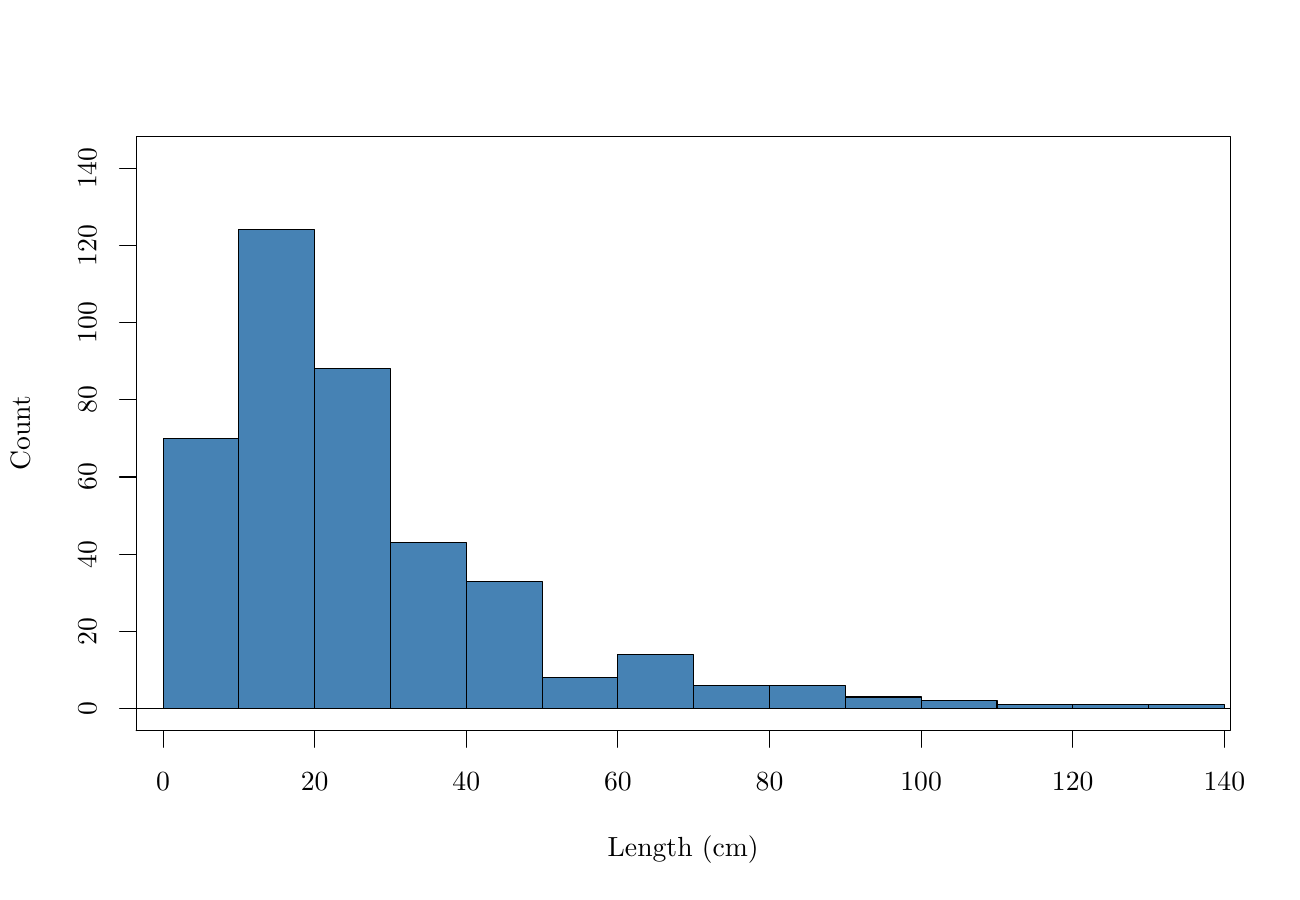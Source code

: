 % Created by tikzDevice version 0.10.1 on 2017-05-03 23:50:03
% !TEX encoding = UTF-8 Unicode
\documentclass[10pt]{article}

\nonstopmode

\usepackage{tikz}

\usepackage[active,tightpage,psfixbb]{preview}

\PreviewEnvironment{pgfpicture}

\setlength\PreviewBorder{0pt}
\begin{document}

\begin{tikzpicture}[x=1pt,y=1pt]
\definecolor{fillColor}{RGB}{255,255,255}
\path[use as bounding box,fill=fillColor,fill opacity=0.00] (0,0) rectangle (469.75,325.21);
\begin{scope}
\path[clip] (  0.00,  0.00) rectangle (469.75,325.21);
\definecolor{drawColor}{RGB}{0,0,0}

\node[text=drawColor,anchor=base,inner sep=0pt, outer sep=0pt, scale=  1.00] at (246.88, 15.60) {Length (cm)};

\node[text=drawColor,rotate= 90.00,anchor=base,inner sep=0pt, outer sep=0pt, scale=  1.00] at ( 10.80,168.61) {Count};
\end{scope}
\begin{scope}
\path[clip] (  0.00,  0.00) rectangle (469.75,325.21);
\definecolor{drawColor}{RGB}{0,0,0}

\path[draw=drawColor,line width= 0.4pt,line join=round,line cap=round] ( 58.92, 61.20) -- (442.42, 61.20);

\path[draw=drawColor,line width= 0.4pt,line join=round,line cap=round] ( 58.92, 61.20) -- ( 58.92, 55.20);

\path[draw=drawColor,line width= 0.4pt,line join=round,line cap=round] (113.71, 61.20) -- (113.71, 55.20);

\path[draw=drawColor,line width= 0.4pt,line join=round,line cap=round] (168.50, 61.20) -- (168.50, 55.20);

\path[draw=drawColor,line width= 0.4pt,line join=round,line cap=round] (223.28, 61.20) -- (223.28, 55.20);

\path[draw=drawColor,line width= 0.4pt,line join=round,line cap=round] (278.07, 61.20) -- (278.07, 55.20);

\path[draw=drawColor,line width= 0.4pt,line join=round,line cap=round] (332.85, 61.20) -- (332.85, 55.20);

\path[draw=drawColor,line width= 0.4pt,line join=round,line cap=round] (387.64, 61.20) -- (387.64, 55.20);

\path[draw=drawColor,line width= 0.4pt,line join=round,line cap=round] (442.42, 61.20) -- (442.42, 55.20);

\node[text=drawColor,anchor=base,inner sep=0pt, outer sep=0pt, scale=  1.00] at ( 58.92, 39.60) {0};

\node[text=drawColor,anchor=base,inner sep=0pt, outer sep=0pt, scale=  1.00] at (113.71, 39.60) {20};

\node[text=drawColor,anchor=base,inner sep=0pt, outer sep=0pt, scale=  1.00] at (168.50, 39.60) {40};

\node[text=drawColor,anchor=base,inner sep=0pt, outer sep=0pt, scale=  1.00] at (223.28, 39.60) {60};

\node[text=drawColor,anchor=base,inner sep=0pt, outer sep=0pt, scale=  1.00] at (278.07, 39.60) {80};

\node[text=drawColor,anchor=base,inner sep=0pt, outer sep=0pt, scale=  1.00] at (332.85, 39.60) {100};

\node[text=drawColor,anchor=base,inner sep=0pt, outer sep=0pt, scale=  1.00] at (387.64, 39.60) {120};

\node[text=drawColor,anchor=base,inner sep=0pt, outer sep=0pt, scale=  1.00] at (442.42, 39.60) {140};

\path[draw=drawColor,line width= 0.4pt,line join=round,line cap=round] ( 49.20, 69.16) -- ( 49.20,264.43);

\path[draw=drawColor,line width= 0.4pt,line join=round,line cap=round] ( 49.20, 69.16) -- ( 43.20, 69.16);

\path[draw=drawColor,line width= 0.4pt,line join=round,line cap=round] ( 49.20, 97.05) -- ( 43.20, 97.05);

\path[draw=drawColor,line width= 0.4pt,line join=round,line cap=round] ( 49.20,124.95) -- ( 43.20,124.95);

\path[draw=drawColor,line width= 0.4pt,line join=round,line cap=round] ( 49.20,152.85) -- ( 43.20,152.85);

\path[draw=drawColor,line width= 0.4pt,line join=round,line cap=round] ( 49.20,180.74) -- ( 43.20,180.74);

\path[draw=drawColor,line width= 0.4pt,line join=round,line cap=round] ( 49.20,208.64) -- ( 43.20,208.64);

\path[draw=drawColor,line width= 0.4pt,line join=round,line cap=round] ( 49.20,236.54) -- ( 43.20,236.54);

\path[draw=drawColor,line width= 0.4pt,line join=round,line cap=round] ( 49.20,264.43) -- ( 43.20,264.43);

\node[text=drawColor,rotate= 90.00,anchor=base,inner sep=0pt, outer sep=0pt, scale=  1.00] at ( 34.80, 69.16) {0};

\node[text=drawColor,rotate= 90.00,anchor=base,inner sep=0pt, outer sep=0pt, scale=  1.00] at ( 34.80, 97.05) {20};

\node[text=drawColor,rotate= 90.00,anchor=base,inner sep=0pt, outer sep=0pt, scale=  1.00] at ( 34.80,124.95) {40};

\node[text=drawColor,rotate= 90.00,anchor=base,inner sep=0pt, outer sep=0pt, scale=  1.00] at ( 34.80,152.85) {60};

\node[text=drawColor,rotate= 90.00,anchor=base,inner sep=0pt, outer sep=0pt, scale=  1.00] at ( 34.80,180.74) {80};

\node[text=drawColor,rotate= 90.00,anchor=base,inner sep=0pt, outer sep=0pt, scale=  1.00] at ( 34.80,208.64) {100};

\node[text=drawColor,rotate= 90.00,anchor=base,inner sep=0pt, outer sep=0pt, scale=  1.00] at ( 34.80,236.54) {120};

\node[text=drawColor,rotate= 90.00,anchor=base,inner sep=0pt, outer sep=0pt, scale=  1.00] at ( 34.80,264.43) {140};
\end{scope}
\begin{scope}
\path[clip] ( 49.20, 61.20) rectangle (444.56,276.01);
\definecolor{drawColor}{RGB}{0,0,0}
\definecolor{fillColor}{RGB}{70,130,180}

\path[draw=drawColor,line width= 0.4pt,line join=round,line cap=round,fill=fillColor] ( 58.92, 69.16) rectangle ( 86.32,166.79);

\path[draw=drawColor,line width= 0.4pt,line join=round,line cap=round,fill=fillColor] ( 86.32, 69.16) rectangle (113.71,242.12);

\path[draw=drawColor,line width= 0.4pt,line join=round,line cap=round,fill=fillColor] (113.71, 69.16) rectangle (141.10,191.90);

\path[draw=drawColor,line width= 0.4pt,line join=round,line cap=round,fill=fillColor] (141.10, 69.16) rectangle (168.50,129.13);

\path[draw=drawColor,line width= 0.4pt,line join=round,line cap=round,fill=fillColor] (168.50, 69.16) rectangle (195.89,115.19);

\path[draw=drawColor,line width= 0.4pt,line join=round,line cap=round,fill=fillColor] (195.89, 69.16) rectangle (223.28, 80.31);

\path[draw=drawColor,line width= 0.4pt,line join=round,line cap=round,fill=fillColor] (223.28, 69.16) rectangle (250.67, 88.68);

\path[draw=drawColor,line width= 0.4pt,line join=round,line cap=round,fill=fillColor] (250.67, 69.16) rectangle (278.07, 77.53);

\path[draw=drawColor,line width= 0.4pt,line join=round,line cap=round,fill=fillColor] (278.07, 69.16) rectangle (305.46, 77.53);

\path[draw=drawColor,line width= 0.4pt,line join=round,line cap=round,fill=fillColor] (305.46, 69.16) rectangle (332.85, 73.34);

\path[draw=drawColor,line width= 0.4pt,line join=round,line cap=round,fill=fillColor] (332.85, 69.16) rectangle (360.25, 71.95);

\path[draw=drawColor,line width= 0.4pt,line join=round,line cap=round,fill=fillColor] (360.25, 69.16) rectangle (387.64, 70.55);

\path[draw=drawColor,line width= 0.4pt,line join=round,line cap=round,fill=fillColor] (387.64, 69.16) rectangle (415.03, 70.55);

\path[draw=drawColor,line width= 0.4pt,line join=round,line cap=round,fill=fillColor] (415.03, 69.16) rectangle (442.42, 70.55);
\end{scope}
\begin{scope}
\path[clip] (  0.00,  0.00) rectangle (469.75,325.21);
\definecolor{drawColor}{RGB}{0,0,0}

\path[draw=drawColor,line width= 0.4pt,line join=round,line cap=round] ( 49.20, 61.20) --
	(444.56, 61.20) --
	(444.56,276.01) --
	( 49.20,276.01) --
	( 49.20, 61.20);
\end{scope}
\begin{scope}
\path[clip] ( 49.20, 61.20) rectangle (444.56,276.01);
\definecolor{drawColor}{RGB}{0,0,0}

\path[draw=drawColor,line width= 0.4pt,line join=round,line cap=round] ( 49.20, 69.16) -- (444.55, 69.16);
\end{scope}
\end{tikzpicture}

\end{document}
